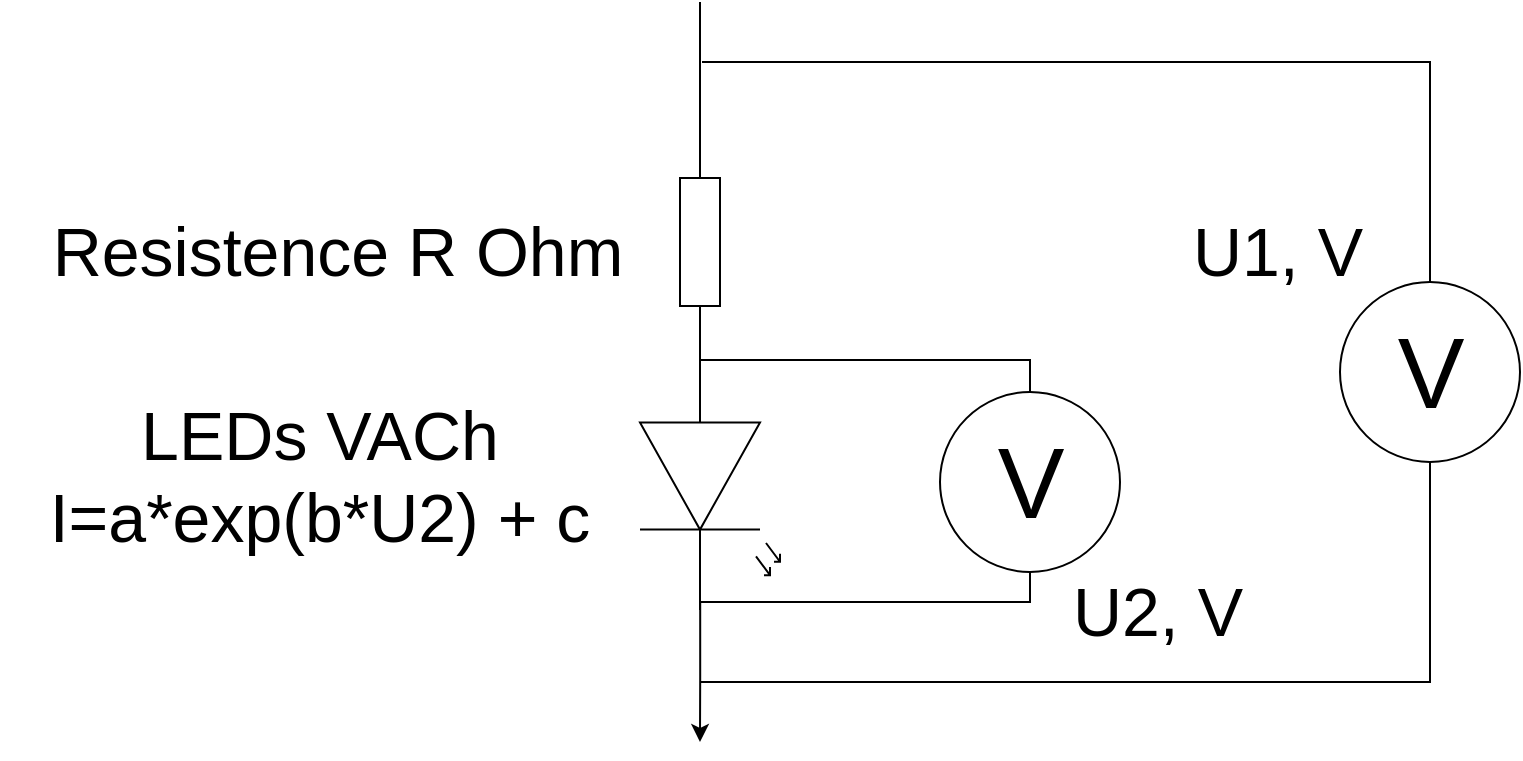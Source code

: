<mxfile version="22.0.0" type="github">
  <diagram name="Seite-1" id="aC5_pJDQNOk3Zi3CT9cv">
    <mxGraphModel dx="880" dy="470" grid="1" gridSize="10" guides="1" tooltips="1" connect="1" arrows="1" fold="1" page="1" pageScale="1" pageWidth="827" pageHeight="1169" math="0" shadow="0">
      <root>
        <mxCell id="0" />
        <mxCell id="1" parent="0" />
        <mxCell id="G1kYwWNhkZKhVgA_UccW-4" style="edgeStyle=orthogonalEdgeStyle;rounded=0;orthogonalLoop=1;jettySize=auto;html=1;exitX=0;exitY=0.5;exitDx=0;exitDy=0;exitPerimeter=0;endArrow=none;endFill=0;" edge="1" parent="1" source="G1kYwWNhkZKhVgA_UccW-1">
          <mxGeometry relative="1" as="geometry">
            <mxPoint x="401" y="60" as="targetPoint" />
          </mxGeometry>
        </mxCell>
        <mxCell id="G1kYwWNhkZKhVgA_UccW-1" value="" style="pointerEvents=1;verticalLabelPosition=bottom;shadow=0;dashed=0;align=center;html=1;verticalAlign=top;shape=mxgraph.electrical.resistors.resistor_1;direction=south;" vertex="1" parent="1">
          <mxGeometry x="391" y="130" width="20" height="100" as="geometry" />
        </mxCell>
        <mxCell id="G1kYwWNhkZKhVgA_UccW-3" style="edgeStyle=orthogonalEdgeStyle;rounded=0;orthogonalLoop=1;jettySize=auto;html=1;exitX=1;exitY=0.57;exitDx=0;exitDy=0;exitPerimeter=0;" edge="1" parent="1" source="G1kYwWNhkZKhVgA_UccW-2">
          <mxGeometry relative="1" as="geometry">
            <mxPoint x="401" y="430" as="targetPoint" />
          </mxGeometry>
        </mxCell>
        <mxCell id="G1kYwWNhkZKhVgA_UccW-2" value="" style="verticalLabelPosition=bottom;shadow=0;dashed=0;align=center;html=1;verticalAlign=top;shape=mxgraph.electrical.opto_electronics.led_2;pointerEvents=1;direction=south;" vertex="1" parent="1">
          <mxGeometry x="371" y="230" width="70" height="134" as="geometry" />
        </mxCell>
        <mxCell id="G1kYwWNhkZKhVgA_UccW-9" style="edgeStyle=orthogonalEdgeStyle;rounded=0;orthogonalLoop=1;jettySize=auto;html=1;exitX=0.5;exitY=0;exitDx=0;exitDy=0;endArrow=none;endFill=0;" edge="1" parent="1">
          <mxGeometry relative="1" as="geometry">
            <mxPoint x="566" y="259" as="sourcePoint" />
            <mxPoint x="401" y="237" as="targetPoint" />
            <Array as="points">
              <mxPoint x="566" y="239" />
              <mxPoint x="401" y="239" />
            </Array>
          </mxGeometry>
        </mxCell>
        <mxCell id="G1kYwWNhkZKhVgA_UccW-5" value="V" style="verticalLabelPosition=middle;shadow=0;dashed=0;align=center;html=1;verticalAlign=middle;strokeWidth=1;shape=ellipse;aspect=fixed;fontSize=50;" vertex="1" parent="1">
          <mxGeometry x="521" y="255" width="90" height="90" as="geometry" />
        </mxCell>
        <mxCell id="G1kYwWNhkZKhVgA_UccW-7" style="edgeStyle=orthogonalEdgeStyle;rounded=0;orthogonalLoop=1;jettySize=auto;html=1;endArrow=none;endFill=0;" edge="1" parent="1">
          <mxGeometry relative="1" as="geometry">
            <mxPoint x="411" y="90" as="targetPoint" />
            <mxPoint x="766" y="219" as="sourcePoint" />
            <Array as="points">
              <mxPoint x="766" y="90" />
              <mxPoint x="402" y="90" />
            </Array>
          </mxGeometry>
        </mxCell>
        <mxCell id="G1kYwWNhkZKhVgA_UccW-8" style="edgeStyle=orthogonalEdgeStyle;rounded=0;orthogonalLoop=1;jettySize=auto;html=1;exitX=0.5;exitY=1;exitDx=0;exitDy=0;endArrow=none;endFill=0;" edge="1" parent="1" source="G1kYwWNhkZKhVgA_UccW-6">
          <mxGeometry relative="1" as="geometry">
            <mxPoint x="401" y="400" as="targetPoint" />
            <Array as="points">
              <mxPoint x="766" y="400" />
            </Array>
          </mxGeometry>
        </mxCell>
        <mxCell id="G1kYwWNhkZKhVgA_UccW-6" value="V" style="verticalLabelPosition=middle;shadow=0;dashed=0;align=center;html=1;verticalAlign=middle;strokeWidth=1;shape=ellipse;aspect=fixed;fontSize=50;" vertex="1" parent="1">
          <mxGeometry x="721" y="200" width="90" height="90" as="geometry" />
        </mxCell>
        <mxCell id="G1kYwWNhkZKhVgA_UccW-10" style="edgeStyle=orthogonalEdgeStyle;rounded=0;orthogonalLoop=1;jettySize=auto;html=1;exitX=0.5;exitY=1;exitDx=0;exitDy=0;entryX=1;entryY=0.57;entryDx=0;entryDy=0;entryPerimeter=0;endArrow=none;endFill=0;" edge="1" parent="1" source="G1kYwWNhkZKhVgA_UccW-5" target="G1kYwWNhkZKhVgA_UccW-2">
          <mxGeometry relative="1" as="geometry">
            <Array as="points">
              <mxPoint x="566" y="360" />
              <mxPoint x="401" y="360" />
            </Array>
          </mxGeometry>
        </mxCell>
        <mxCell id="G1kYwWNhkZKhVgA_UccW-11" value="&lt;font style=&quot;font-size: 34px;&quot;&gt;LEDs VACh I=a*exp(b*U2) + c&lt;/font&gt;" style="text;strokeColor=none;align=center;fillColor=none;html=1;verticalAlign=middle;whiteSpace=wrap;rounded=0;" vertex="1" parent="1">
          <mxGeometry x="51" y="282" width="320" height="30" as="geometry" />
        </mxCell>
        <mxCell id="G1kYwWNhkZKhVgA_UccW-12" value="&lt;font style=&quot;font-size: 34px;&quot;&gt;Resistence R Ohm&lt;/font&gt;" style="text;strokeColor=none;align=center;fillColor=none;html=1;verticalAlign=middle;whiteSpace=wrap;rounded=0;" vertex="1" parent="1">
          <mxGeometry x="60" y="170" width="320" height="30" as="geometry" />
        </mxCell>
        <mxCell id="G1kYwWNhkZKhVgA_UccW-13" value="&lt;font style=&quot;font-size: 34px;&quot;&gt;U1, V&lt;/font&gt;" style="text;strokeColor=none;align=center;fillColor=none;html=1;verticalAlign=middle;whiteSpace=wrap;rounded=0;" vertex="1" parent="1">
          <mxGeometry x="640" y="170" width="100" height="30" as="geometry" />
        </mxCell>
        <mxCell id="G1kYwWNhkZKhVgA_UccW-15" value="&lt;font style=&quot;font-size: 34px;&quot;&gt;U2, V&lt;/font&gt;" style="text;strokeColor=none;align=center;fillColor=none;html=1;verticalAlign=middle;whiteSpace=wrap;rounded=0;" vertex="1" parent="1">
          <mxGeometry x="580" y="350" width="100" height="30" as="geometry" />
        </mxCell>
      </root>
    </mxGraphModel>
  </diagram>
</mxfile>
